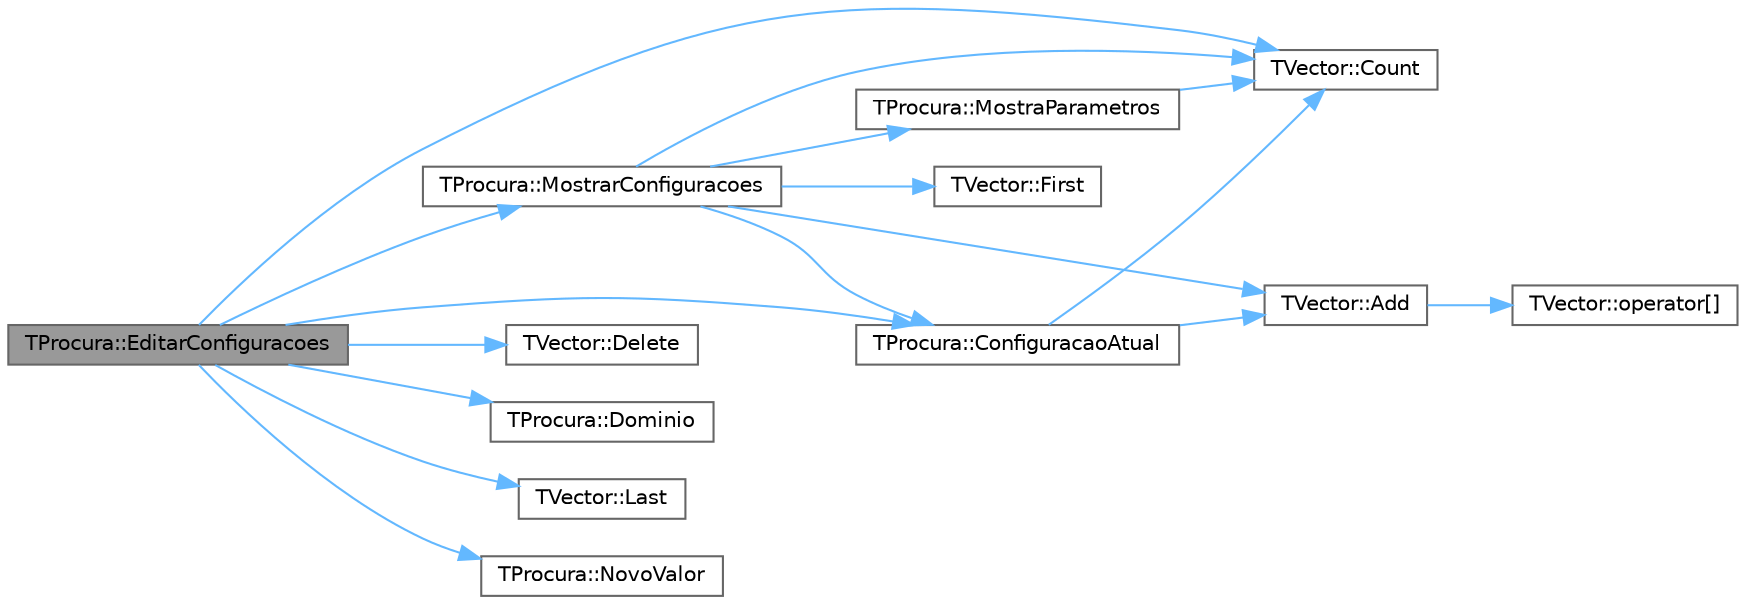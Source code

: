 digraph "TProcura::EditarConfiguracoes"
{
 // LATEX_PDF_SIZE
  bgcolor="transparent";
  edge [fontname=Helvetica,fontsize=10,labelfontname=Helvetica,labelfontsize=10];
  node [fontname=Helvetica,fontsize=10,shape=box,height=0.2,width=0.4];
  rankdir="LR";
  Node1 [id="Node000001",label="TProcura::EditarConfiguracoes",height=0.2,width=0.4,color="gray40", fillcolor="grey60", style="filled", fontcolor="black",tooltip=" "];
  Node1 -> Node2 [id="edge17_Node000001_Node000002",color="steelblue1",style="solid",tooltip=" "];
  Node2 [id="Node000002",label="TProcura::ConfiguracaoAtual",height=0.2,width=0.4,color="grey40", fillcolor="white", style="filled",URL="$classTProcura.html#ac1d9f06b12765a02290050af15463186",tooltip=" "];
  Node2 -> Node3 [id="edge18_Node000002_Node000003",color="steelblue1",style="solid",tooltip=" "];
  Node3 [id="Node000003",label="TVector::Add",height=0.2,width=0.4,color="grey40", fillcolor="white", style="filled",URL="$classTVector.html#a21e44df6bc9513d711e2047abc5abf3d",tooltip=" "];
  Node3 -> Node4 [id="edge19_Node000003_Node000004",color="steelblue1",style="solid",tooltip=" "];
  Node4 [id="Node000004",label="TVector::operator[]",height=0.2,width=0.4,color="grey40", fillcolor="white", style="filled",URL="$classTVector.html#a372a42fd7c4a94fee43db36d6a339b33",tooltip=" "];
  Node2 -> Node5 [id="edge20_Node000002_Node000005",color="steelblue1",style="solid",tooltip=" "];
  Node5 [id="Node000005",label="TVector::Count",height=0.2,width=0.4,color="grey40", fillcolor="white", style="filled",URL="$classTVector.html#a427bf294df0ee2bf96e30d278c08389f",tooltip=" "];
  Node1 -> Node5 [id="edge21_Node000001_Node000005",color="steelblue1",style="solid",tooltip=" "];
  Node1 -> Node6 [id="edge22_Node000001_Node000006",color="steelblue1",style="solid",tooltip=" "];
  Node6 [id="Node000006",label="TVector::Delete",height=0.2,width=0.4,color="grey40", fillcolor="white", style="filled",URL="$classTVector.html#a1520b4878aa655442babf702646abd7f",tooltip=" "];
  Node1 -> Node7 [id="edge23_Node000001_Node000007",color="steelblue1",style="solid",tooltip=" "];
  Node7 [id="Node000007",label="TProcura::Dominio",height=0.2,width=0.4,color="grey40", fillcolor="white", style="filled",URL="$classTProcura.html#a12cd67e1b86ed4d6a6c47c652c0cd9bf",tooltip=" "];
  Node1 -> Node8 [id="edge24_Node000001_Node000008",color="steelblue1",style="solid",tooltip=" "];
  Node8 [id="Node000008",label="TVector::Last",height=0.2,width=0.4,color="grey40", fillcolor="white", style="filled",URL="$classTVector.html#aa304d639c79ef2842f9951846c6292e3",tooltip=" "];
  Node1 -> Node9 [id="edge25_Node000001_Node000009",color="steelblue1",style="solid",tooltip=" "];
  Node9 [id="Node000009",label="TProcura::MostrarConfiguracoes",height=0.2,width=0.4,color="grey40", fillcolor="white", style="filled",URL="$classTProcura.html#a3332047124784be2fc7af575a5f7f8b5",tooltip=" "];
  Node9 -> Node3 [id="edge26_Node000009_Node000003",color="steelblue1",style="solid",tooltip=" "];
  Node9 -> Node2 [id="edge27_Node000009_Node000002",color="steelblue1",style="solid",tooltip=" "];
  Node9 -> Node5 [id="edge28_Node000009_Node000005",color="steelblue1",style="solid",tooltip=" "];
  Node9 -> Node10 [id="edge29_Node000009_Node000010",color="steelblue1",style="solid",tooltip=" "];
  Node10 [id="Node000010",label="TVector::First",height=0.2,width=0.4,color="grey40", fillcolor="white", style="filled",URL="$classTVector.html#a05f29646493d42f3c77081b6031d70e5",tooltip=" "];
  Node9 -> Node11 [id="edge30_Node000009_Node000011",color="steelblue1",style="solid",tooltip=" "];
  Node11 [id="Node000011",label="TProcura::MostraParametros",height=0.2,width=0.4,color="grey40", fillcolor="white", style="filled",URL="$classTProcura.html#a6fb8a8658085b349818e46835868c564",tooltip=" "];
  Node11 -> Node5 [id="edge31_Node000011_Node000005",color="steelblue1",style="solid",tooltip=" "];
  Node1 -> Node12 [id="edge32_Node000001_Node000012",color="steelblue1",style="solid",tooltip=" "];
  Node12 [id="Node000012",label="TProcura::NovoValor",height=0.2,width=0.4,color="grey40", fillcolor="white", style="filled",URL="$classTProcura.html#a9918a19f3cead7c9c6bd28f19ff31b0e",tooltip=" "];
}
